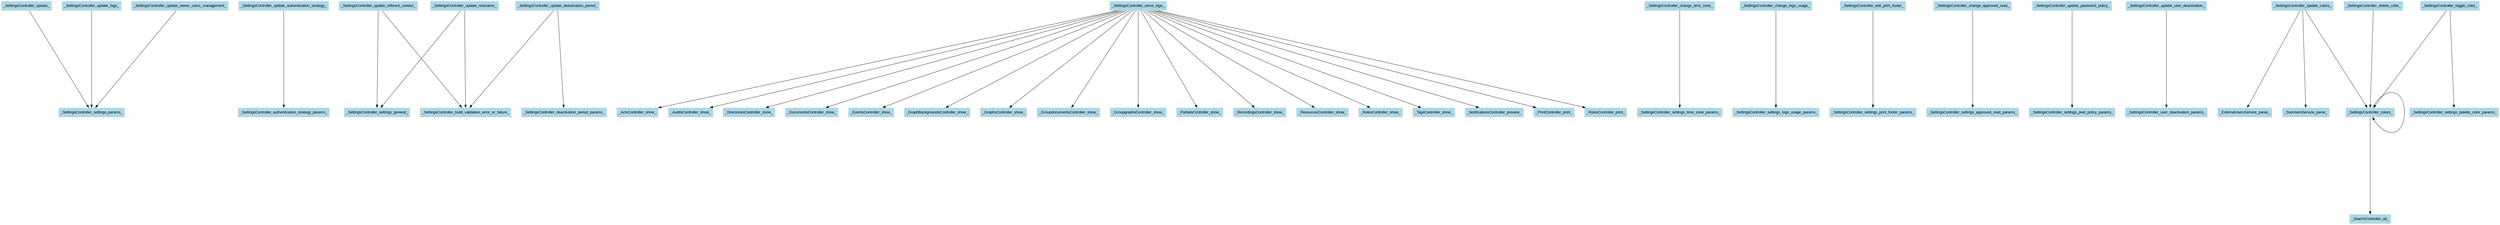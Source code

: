 digraph CallGraph {
ranksep=5;
nodesep=0.5;
node [fontname=Arial];
edge [fontname=Arial];
_SettingsController_update_ -> _SettingsController_settings_params_;
_SettingsController_update_ [shape=box, style=filled, fillcolor=lightblue  , color=white];
_SettingsController_settings_params_ [shape=box, style=filled, fillcolor=lightblue  , color=white];
_SettingsController_update_authentication_strategy_ -> _SettingsController_authentication_strategy_params_;
_SettingsController_update_authentication_strategy_ [shape=box, style=filled, fillcolor=lightblue  , color=white];
_SettingsController_authentication_strategy_params_ [shape=box, style=filled, fillcolor=lightblue  , color=white];
_SettingsController_update_logo_ -> _SettingsController_settings_params_;
_SettingsController_update_logo_ [shape=box, style=filled, fillcolor=lightblue  , color=white];
_SettingsController_update_nickname_ -> _SettingsController_settings_general_;
_SettingsController_update_nickname_ [shape=box, style=filled, fillcolor=lightblue  , color=white];
_SettingsController_settings_general_ [shape=box, style=filled, fillcolor=lightblue  , color=white];
_SettingsController_update_nickname_ -> _SettingsController_build_validation_error_or_failure_;
_SettingsController_build_validation_error_or_failure_ [shape=box, style=filled, fillcolor=lightblue  , color=white];
_SettingsController_update_referent_contact_ -> _SettingsController_settings_general_;
_SettingsController_update_referent_contact_ [shape=box, style=filled, fillcolor=lightblue  , color=white];
_SettingsController_update_referent_contact_ -> _SettingsController_build_validation_error_or_failure_;
_SettingsController_serve_logo_ -> _ActsController_show_;
_SettingsController_serve_logo_ [shape=box, style=filled, fillcolor=lightblue  , color=white];
_ActsController_show_ [shape=box, style=filled, fillcolor=lightblue  , color=white];
_SettingsController_serve_logo_ -> _AuditsController_show_;
_AuditsController_show_ [shape=box, style=filled, fillcolor=lightblue  , color=white];
_SettingsController_serve_logo_ -> _DirectoriesController_show_;
_DirectoriesController_show_ [shape=box, style=filled, fillcolor=lightblue  , color=white];
_SettingsController_serve_logo_ -> _DocumentsController_show_;
_DocumentsController_show_ [shape=box, style=filled, fillcolor=lightblue  , color=white];
_SettingsController_serve_logo_ -> _EventsController_show_;
_EventsController_show_ [shape=box, style=filled, fillcolor=lightblue  , color=white];
_SettingsController_serve_logo_ -> _GraphBackgroundsController_show_;
_GraphBackgroundsController_show_ [shape=box, style=filled, fillcolor=lightblue  , color=white];
_SettingsController_serve_logo_ -> _GraphsController_show_;
_GraphsController_show_ [shape=box, style=filled, fillcolor=lightblue  , color=white];
_SettingsController_serve_logo_ -> _GroupdocumentsController_show_;
_GroupdocumentsController_show_ [shape=box, style=filled, fillcolor=lightblue  , color=white];
_SettingsController_serve_logo_ -> _GroupgraphsController_show_;
_GroupgraphsController_show_ [shape=box, style=filled, fillcolor=lightblue  , color=white];
_SettingsController_serve_logo_ -> _PartialsController_show_;
_PartialsController_show_ [shape=box, style=filled, fillcolor=lightblue  , color=white];
_SettingsController_serve_logo_ -> _RecordingsController_show_;
_RecordingsController_show_ [shape=box, style=filled, fillcolor=lightblue  , color=white];
_SettingsController_serve_logo_ -> _ResourcesController_show_;
_ResourcesController_show_ [shape=box, style=filled, fillcolor=lightblue  , color=white];
_SettingsController_serve_logo_ -> _RolesController_show_;
_RolesController_show_ [shape=box, style=filled, fillcolor=lightblue  , color=white];
_SettingsController_serve_logo_ -> _TagsController_show_;
_TagsController_show_ [shape=box, style=filled, fillcolor=lightblue  , color=white];
_SettingsController_serve_logo_ -> _NotificationsController_preview_;
_NotificationsController_preview_ [shape=box, style=filled, fillcolor=lightblue  , color=white];
_SettingsController_serve_logo_ -> _PrintController_print_;
_PrintController_print_ [shape=box, style=filled, fillcolor=lightblue  , color=white];
_SettingsController_serve_logo_ -> _RolesController_print_;
_RolesController_print_ [shape=box, style=filled, fillcolor=lightblue  , color=white];
_SettingsController_change_time_zone_ -> _SettingsController_settings_time_zone_params_;
_SettingsController_change_time_zone_ [shape=box, style=filled, fillcolor=lightblue  , color=white];
_SettingsController_settings_time_zone_params_ [shape=box, style=filled, fillcolor=lightblue  , color=white];
_SettingsController_change_logo_usage_ -> _SettingsController_settings_logo_usage_params_;
_SettingsController_change_logo_usage_ [shape=box, style=filled, fillcolor=lightblue  , color=white];
_SettingsController_settings_logo_usage_params_ [shape=box, style=filled, fillcolor=lightblue  , color=white];
_SettingsController_edit_print_footer_ -> _SettingsController_settings_print_footer_params_;
_SettingsController_edit_print_footer_ [shape=box, style=filled, fillcolor=lightblue  , color=white];
_SettingsController_settings_print_footer_params_ [shape=box, style=filled, fillcolor=lightblue  , color=white];
_SettingsController_change_approved_read_ -> _SettingsController_settings_approved_read_params_;
_SettingsController_change_approved_read_ [shape=box, style=filled, fillcolor=lightblue  , color=white];
_SettingsController_settings_approved_read_params_ [shape=box, style=filled, fillcolor=lightblue  , color=white];
_SettingsController_update_owner_users_management_ -> _SettingsController_settings_params_;
_SettingsController_update_owner_users_management_ [shape=box, style=filled, fillcolor=lightblue  , color=white];
_SettingsController_update_password_policy_ -> _SettingsController_settings_pwd_policy_params_;
_SettingsController_update_password_policy_ [shape=box, style=filled, fillcolor=lightblue  , color=white];
_SettingsController_settings_pwd_policy_params_ [shape=box, style=filled, fillcolor=lightblue  , color=white];
_SettingsController_update_user_deactivation_ -> _SettingsController_user_deactivation_params_;
_SettingsController_update_user_deactivation_ [shape=box, style=filled, fillcolor=lightblue  , color=white];
_SettingsController_user_deactivation_params_ [shape=box, style=filled, fillcolor=lightblue  , color=white];
_SettingsController_update_deactivation_period_ -> _SettingsController_deactivation_period_params_;
_SettingsController_update_deactivation_period_ [shape=box, style=filled, fillcolor=lightblue  , color=white];
_SettingsController_deactivation_period_params_ [shape=box, style=filled, fillcolor=lightblue  , color=white];
_SettingsController_update_deactivation_period_ -> _SettingsController_build_validation_error_or_failure_;
_SettingsController_update_colors_ -> _SettingsController_colors_;
_SettingsController_update_colors_ [shape=box, style=filled, fillcolor=lightblue  , color=white];
_SettingsController_colors_ [shape=box, style=filled, fillcolor=lightblue  , color=white];
_SettingsController_update_colors_ -> _ExternalUsersService_parse_;
_ExternalUsersService_parse_ [shape=box, style=filled, fillcolor=lightblue  , color=white];
_SettingsController_update_colors_ -> _SsoUsersService_parse_;
_SsoUsersService_parse_ [shape=box, style=filled, fillcolor=lightblue  , color=white];
_SettingsController_toggle_color_ -> _SettingsController_settings_palette_color_params_;
_SettingsController_toggle_color_ [shape=box, style=filled, fillcolor=lightblue  , color=white];
_SettingsController_settings_palette_color_params_ [shape=box, style=filled, fillcolor=lightblue  , color=white];
_SettingsController_toggle_color_ -> _SettingsController_colors_;
_SettingsController_delete_color_ -> _SettingsController_colors_;
_SettingsController_delete_color_ [shape=box, style=filled, fillcolor=lightblue  , color=white];
_SettingsController_colors_ -> _SearchController_all_;
_SearchController_all_ [shape=box, style=filled, fillcolor=lightblue  , color=white];
_SettingsController_colors_ -> _SettingsController_colors_;
}
